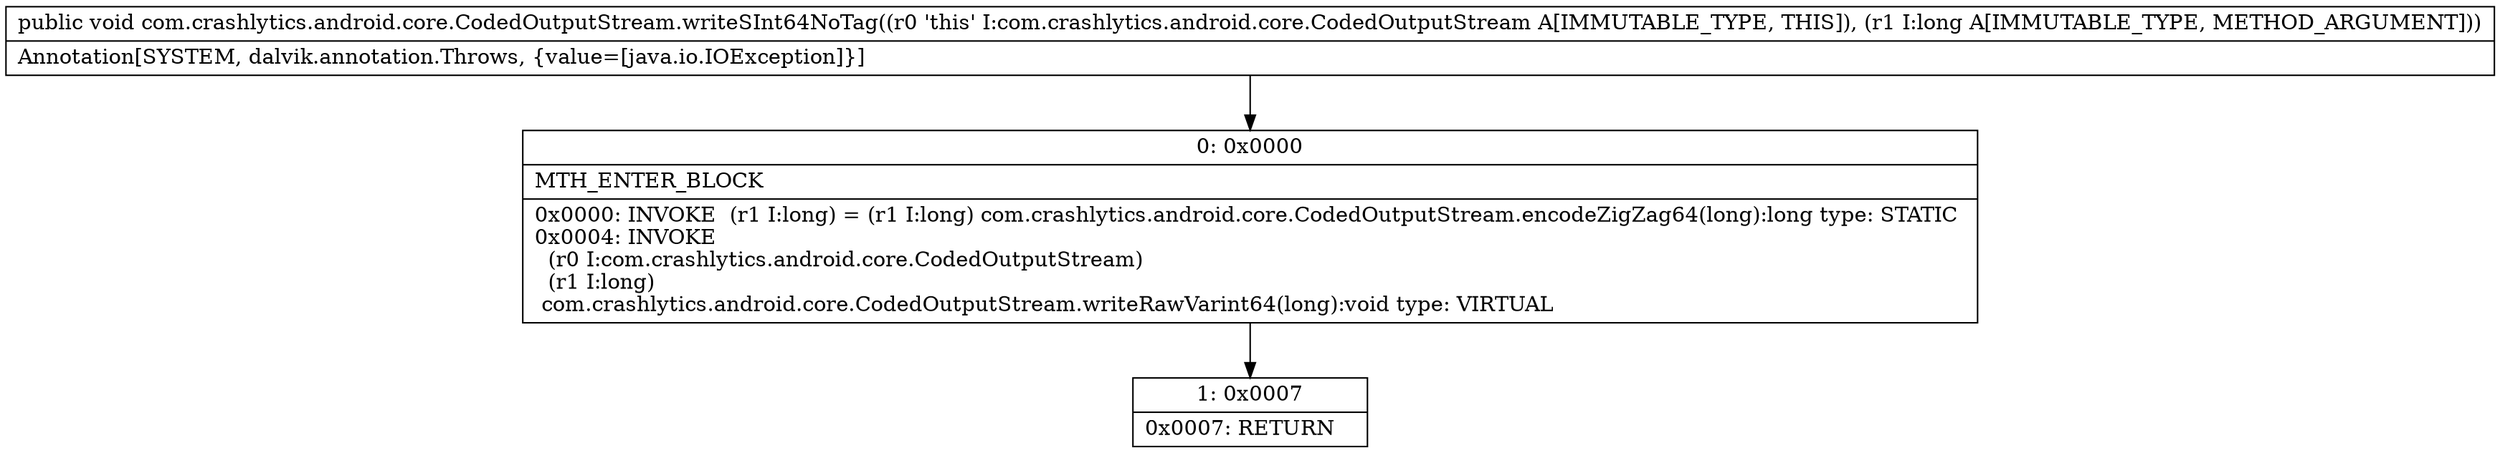 digraph "CFG forcom.crashlytics.android.core.CodedOutputStream.writeSInt64NoTag(J)V" {
Node_0 [shape=record,label="{0\:\ 0x0000|MTH_ENTER_BLOCK\l|0x0000: INVOKE  (r1 I:long) = (r1 I:long) com.crashlytics.android.core.CodedOutputStream.encodeZigZag64(long):long type: STATIC \l0x0004: INVOKE  \l  (r0 I:com.crashlytics.android.core.CodedOutputStream)\l  (r1 I:long)\l com.crashlytics.android.core.CodedOutputStream.writeRawVarint64(long):void type: VIRTUAL \l}"];
Node_1 [shape=record,label="{1\:\ 0x0007|0x0007: RETURN   \l}"];
MethodNode[shape=record,label="{public void com.crashlytics.android.core.CodedOutputStream.writeSInt64NoTag((r0 'this' I:com.crashlytics.android.core.CodedOutputStream A[IMMUTABLE_TYPE, THIS]), (r1 I:long A[IMMUTABLE_TYPE, METHOD_ARGUMENT]))  | Annotation[SYSTEM, dalvik.annotation.Throws, \{value=[java.io.IOException]\}]\l}"];
MethodNode -> Node_0;
Node_0 -> Node_1;
}

